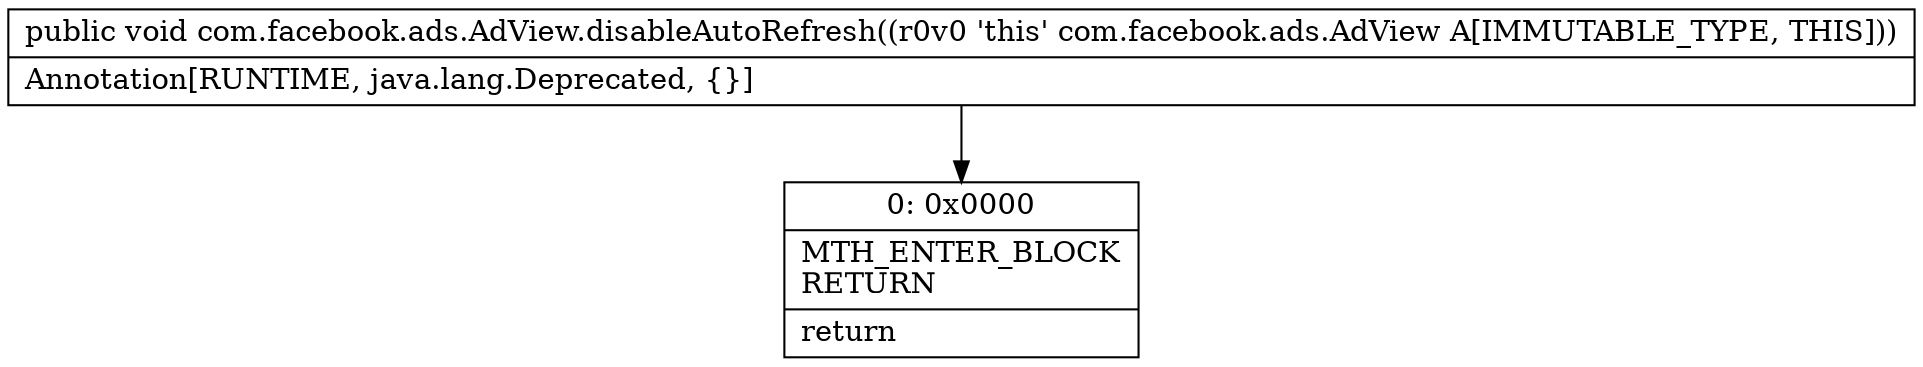 digraph "CFG forcom.facebook.ads.AdView.disableAutoRefresh()V" {
Node_0 [shape=record,label="{0\:\ 0x0000|MTH_ENTER_BLOCK\lRETURN\l|return\l}"];
MethodNode[shape=record,label="{public void com.facebook.ads.AdView.disableAutoRefresh((r0v0 'this' com.facebook.ads.AdView A[IMMUTABLE_TYPE, THIS]))  | Annotation[RUNTIME, java.lang.Deprecated, \{\}]\l}"];
MethodNode -> Node_0;
}

